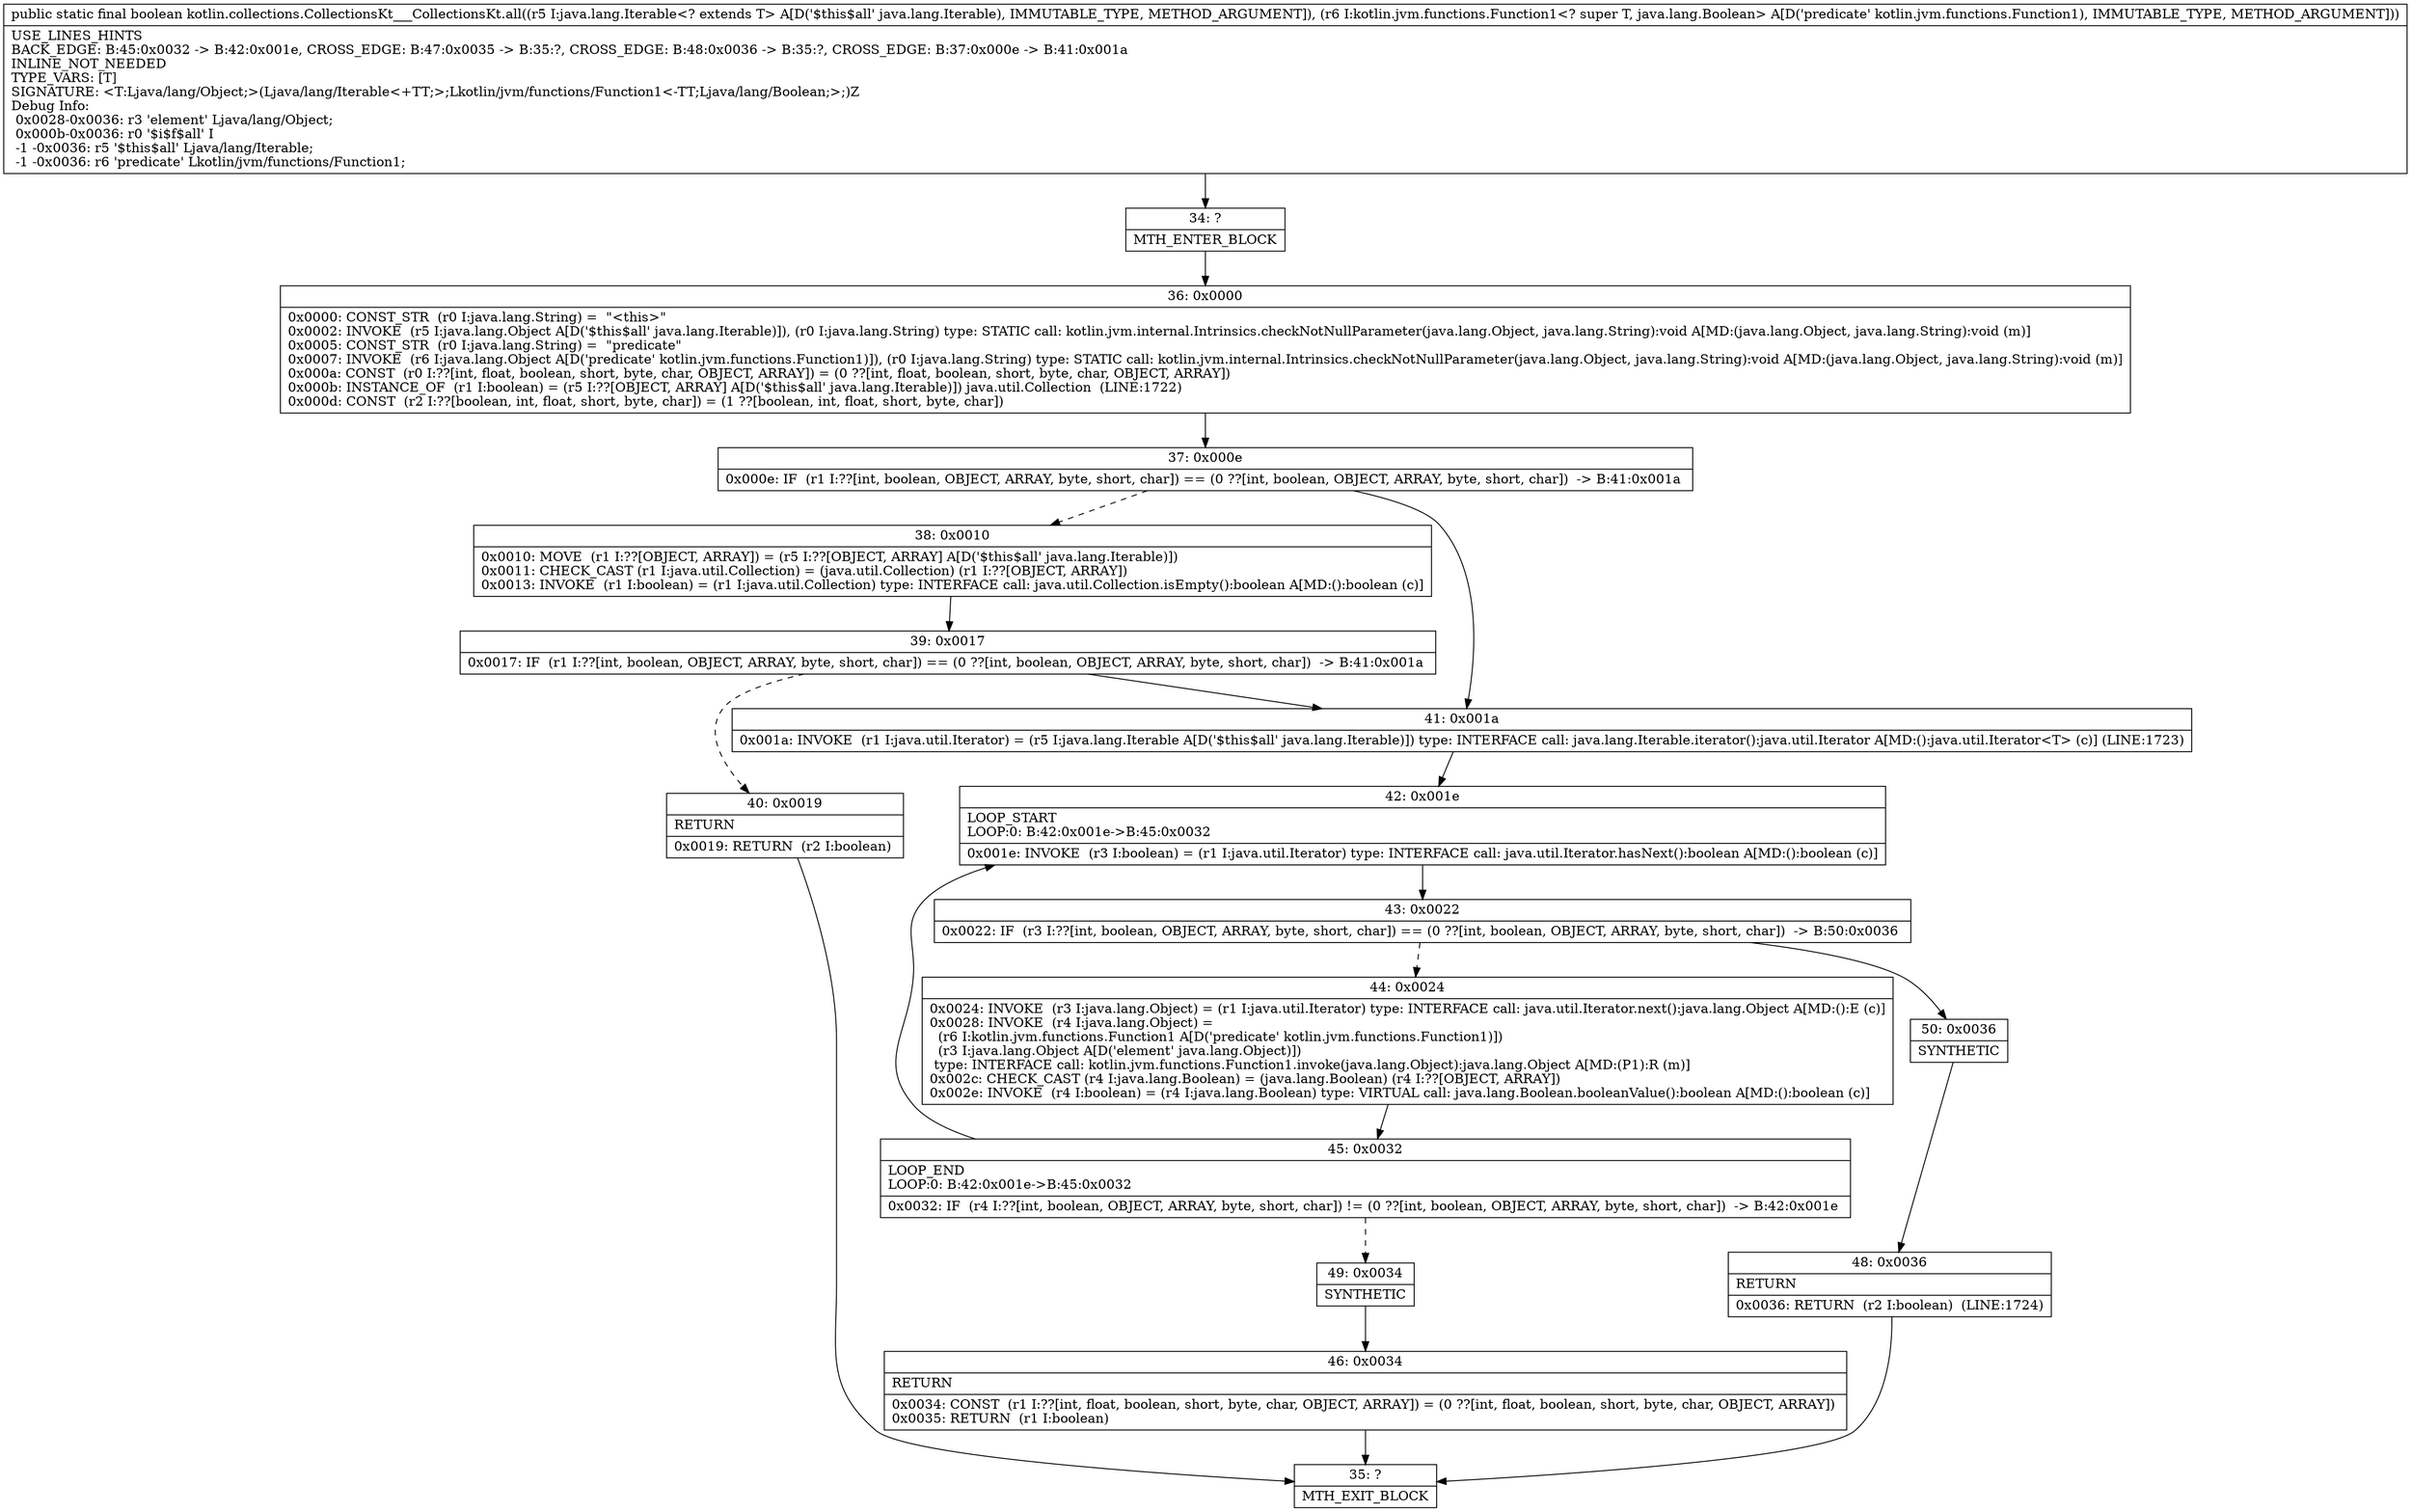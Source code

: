 digraph "CFG forkotlin.collections.CollectionsKt___CollectionsKt.all(Ljava\/lang\/Iterable;Lkotlin\/jvm\/functions\/Function1;)Z" {
Node_34 [shape=record,label="{34\:\ ?|MTH_ENTER_BLOCK\l}"];
Node_36 [shape=record,label="{36\:\ 0x0000|0x0000: CONST_STR  (r0 I:java.lang.String) =  \"\<this\>\" \l0x0002: INVOKE  (r5 I:java.lang.Object A[D('$this$all' java.lang.Iterable)]), (r0 I:java.lang.String) type: STATIC call: kotlin.jvm.internal.Intrinsics.checkNotNullParameter(java.lang.Object, java.lang.String):void A[MD:(java.lang.Object, java.lang.String):void (m)]\l0x0005: CONST_STR  (r0 I:java.lang.String) =  \"predicate\" \l0x0007: INVOKE  (r6 I:java.lang.Object A[D('predicate' kotlin.jvm.functions.Function1)]), (r0 I:java.lang.String) type: STATIC call: kotlin.jvm.internal.Intrinsics.checkNotNullParameter(java.lang.Object, java.lang.String):void A[MD:(java.lang.Object, java.lang.String):void (m)]\l0x000a: CONST  (r0 I:??[int, float, boolean, short, byte, char, OBJECT, ARRAY]) = (0 ??[int, float, boolean, short, byte, char, OBJECT, ARRAY]) \l0x000b: INSTANCE_OF  (r1 I:boolean) = (r5 I:??[OBJECT, ARRAY] A[D('$this$all' java.lang.Iterable)]) java.util.Collection  (LINE:1722)\l0x000d: CONST  (r2 I:??[boolean, int, float, short, byte, char]) = (1 ??[boolean, int, float, short, byte, char]) \l}"];
Node_37 [shape=record,label="{37\:\ 0x000e|0x000e: IF  (r1 I:??[int, boolean, OBJECT, ARRAY, byte, short, char]) == (0 ??[int, boolean, OBJECT, ARRAY, byte, short, char])  \-\> B:41:0x001a \l}"];
Node_38 [shape=record,label="{38\:\ 0x0010|0x0010: MOVE  (r1 I:??[OBJECT, ARRAY]) = (r5 I:??[OBJECT, ARRAY] A[D('$this$all' java.lang.Iterable)]) \l0x0011: CHECK_CAST (r1 I:java.util.Collection) = (java.util.Collection) (r1 I:??[OBJECT, ARRAY]) \l0x0013: INVOKE  (r1 I:boolean) = (r1 I:java.util.Collection) type: INTERFACE call: java.util.Collection.isEmpty():boolean A[MD:():boolean (c)]\l}"];
Node_39 [shape=record,label="{39\:\ 0x0017|0x0017: IF  (r1 I:??[int, boolean, OBJECT, ARRAY, byte, short, char]) == (0 ??[int, boolean, OBJECT, ARRAY, byte, short, char])  \-\> B:41:0x001a \l}"];
Node_40 [shape=record,label="{40\:\ 0x0019|RETURN\l|0x0019: RETURN  (r2 I:boolean) \l}"];
Node_35 [shape=record,label="{35\:\ ?|MTH_EXIT_BLOCK\l}"];
Node_41 [shape=record,label="{41\:\ 0x001a|0x001a: INVOKE  (r1 I:java.util.Iterator) = (r5 I:java.lang.Iterable A[D('$this$all' java.lang.Iterable)]) type: INTERFACE call: java.lang.Iterable.iterator():java.util.Iterator A[MD:():java.util.Iterator\<T\> (c)] (LINE:1723)\l}"];
Node_42 [shape=record,label="{42\:\ 0x001e|LOOP_START\lLOOP:0: B:42:0x001e\-\>B:45:0x0032\l|0x001e: INVOKE  (r3 I:boolean) = (r1 I:java.util.Iterator) type: INTERFACE call: java.util.Iterator.hasNext():boolean A[MD:():boolean (c)]\l}"];
Node_43 [shape=record,label="{43\:\ 0x0022|0x0022: IF  (r3 I:??[int, boolean, OBJECT, ARRAY, byte, short, char]) == (0 ??[int, boolean, OBJECT, ARRAY, byte, short, char])  \-\> B:50:0x0036 \l}"];
Node_44 [shape=record,label="{44\:\ 0x0024|0x0024: INVOKE  (r3 I:java.lang.Object) = (r1 I:java.util.Iterator) type: INTERFACE call: java.util.Iterator.next():java.lang.Object A[MD:():E (c)]\l0x0028: INVOKE  (r4 I:java.lang.Object) = \l  (r6 I:kotlin.jvm.functions.Function1 A[D('predicate' kotlin.jvm.functions.Function1)])\l  (r3 I:java.lang.Object A[D('element' java.lang.Object)])\l type: INTERFACE call: kotlin.jvm.functions.Function1.invoke(java.lang.Object):java.lang.Object A[MD:(P1):R (m)]\l0x002c: CHECK_CAST (r4 I:java.lang.Boolean) = (java.lang.Boolean) (r4 I:??[OBJECT, ARRAY]) \l0x002e: INVOKE  (r4 I:boolean) = (r4 I:java.lang.Boolean) type: VIRTUAL call: java.lang.Boolean.booleanValue():boolean A[MD:():boolean (c)]\l}"];
Node_45 [shape=record,label="{45\:\ 0x0032|LOOP_END\lLOOP:0: B:42:0x001e\-\>B:45:0x0032\l|0x0032: IF  (r4 I:??[int, boolean, OBJECT, ARRAY, byte, short, char]) != (0 ??[int, boolean, OBJECT, ARRAY, byte, short, char])  \-\> B:42:0x001e \l}"];
Node_49 [shape=record,label="{49\:\ 0x0034|SYNTHETIC\l}"];
Node_46 [shape=record,label="{46\:\ 0x0034|RETURN\l|0x0034: CONST  (r1 I:??[int, float, boolean, short, byte, char, OBJECT, ARRAY]) = (0 ??[int, float, boolean, short, byte, char, OBJECT, ARRAY]) \l0x0035: RETURN  (r1 I:boolean) \l}"];
Node_50 [shape=record,label="{50\:\ 0x0036|SYNTHETIC\l}"];
Node_48 [shape=record,label="{48\:\ 0x0036|RETURN\l|0x0036: RETURN  (r2 I:boolean)  (LINE:1724)\l}"];
MethodNode[shape=record,label="{public static final boolean kotlin.collections.CollectionsKt___CollectionsKt.all((r5 I:java.lang.Iterable\<? extends T\> A[D('$this$all' java.lang.Iterable), IMMUTABLE_TYPE, METHOD_ARGUMENT]), (r6 I:kotlin.jvm.functions.Function1\<? super T, java.lang.Boolean\> A[D('predicate' kotlin.jvm.functions.Function1), IMMUTABLE_TYPE, METHOD_ARGUMENT]))  | USE_LINES_HINTS\lBACK_EDGE: B:45:0x0032 \-\> B:42:0x001e, CROSS_EDGE: B:47:0x0035 \-\> B:35:?, CROSS_EDGE: B:48:0x0036 \-\> B:35:?, CROSS_EDGE: B:37:0x000e \-\> B:41:0x001a\lINLINE_NOT_NEEDED\lTYPE_VARS: [T]\lSIGNATURE: \<T:Ljava\/lang\/Object;\>(Ljava\/lang\/Iterable\<+TT;\>;Lkotlin\/jvm\/functions\/Function1\<\-TT;Ljava\/lang\/Boolean;\>;)Z\lDebug Info:\l  0x0028\-0x0036: r3 'element' Ljava\/lang\/Object;\l  0x000b\-0x0036: r0 '$i$f$all' I\l  \-1 \-0x0036: r5 '$this$all' Ljava\/lang\/Iterable;\l  \-1 \-0x0036: r6 'predicate' Lkotlin\/jvm\/functions\/Function1;\l}"];
MethodNode -> Node_34;Node_34 -> Node_36;
Node_36 -> Node_37;
Node_37 -> Node_38[style=dashed];
Node_37 -> Node_41;
Node_38 -> Node_39;
Node_39 -> Node_40[style=dashed];
Node_39 -> Node_41;
Node_40 -> Node_35;
Node_41 -> Node_42;
Node_42 -> Node_43;
Node_43 -> Node_44[style=dashed];
Node_43 -> Node_50;
Node_44 -> Node_45;
Node_45 -> Node_42;
Node_45 -> Node_49[style=dashed];
Node_49 -> Node_46;
Node_46 -> Node_35;
Node_50 -> Node_48;
Node_48 -> Node_35;
}

